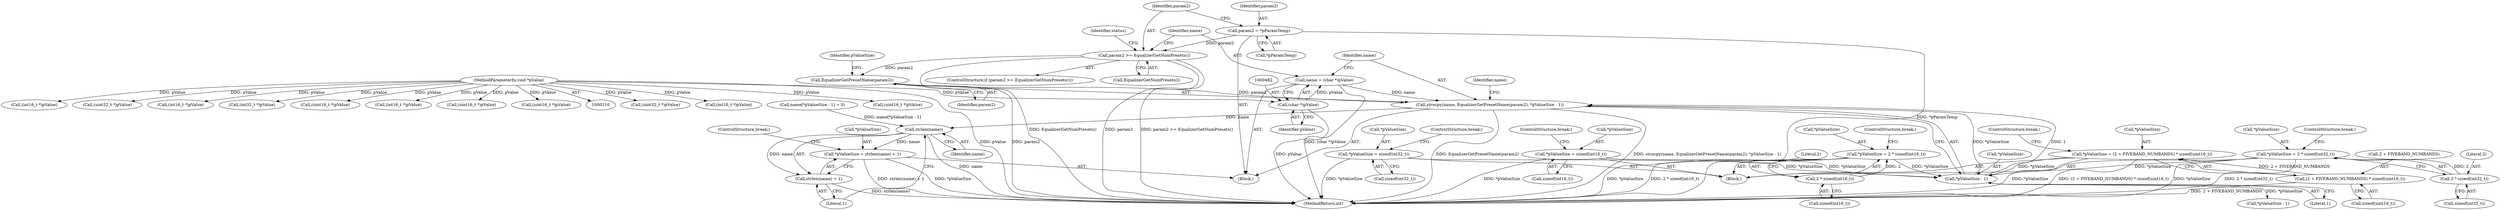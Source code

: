 digraph "0_Android_c66c43ad571ed2590dcd55a762c73c90d9744bac@API" {
"1000484" [label="(Call,strncpy(name, EqualizerGetPresetName(param2), *pValueSize - 1))"];
"1000479" [label="(Call,name = (char *)pValue)"];
"1000481" [label="(Call,(char *)pValue)"];
"1000114" [label="(MethodParameterIn,void *pValue)"];
"1000486" [label="(Call,EqualizerGetPresetName(param2))"];
"1000470" [label="(Call,param2 >= EqualizerGetNumPresets())"];
"1000465" [label="(Call,param2 = *pParamTemp)"];
"1000488" [label="(Call,*pValueSize - 1)"];
"1000258" [label="(Call,*pValueSize = (2 + FIVEBAND_NUMBANDS) * sizeof(uint16_t))"];
"1000261" [label="(Call,(2 + FIVEBAND_NUMBANDS) * sizeof(uint16_t))"];
"1000208" [label="(Call,*pValueSize = 2 * sizeof(int32_t))"];
"1000211" [label="(Call,2 * sizeof(int32_t))"];
"1000183" [label="(Call,*pValueSize = 2 * sizeof(int16_t))"];
"1000186" [label="(Call,2 * sizeof(int16_t))"];
"1000231" [label="(Call,*pValueSize = sizeof(int32_t))"];
"1000160" [label="(Call,*pValueSize = sizeof(int16_t))"];
"1000504" [label="(Call,strlen(name))"];
"1000500" [label="(Call,*pValueSize = strlen(name) + 1)"];
"1000503" [label="(Call,strlen(name) + 1)"];
"1000465" [label="(Call,param2 = *pParamTemp)"];
"1000422" [label="(Call,(uint32_t *)pValue)"];
"1000234" [label="(Call,sizeof(int32_t))"];
"1000472" [label="(Call,EqualizerGetNumPresets())"];
"1000261" [label="(Call,(2 + FIVEBAND_NUMBANDS) * sizeof(uint16_t))"];
"1000490" [label="(Identifier,pValueSize)"];
"1000265" [label="(Call,sizeof(uint16_t))"];
"1000258" [label="(Call,*pValueSize = (2 + FIVEBAND_NUMBANDS) * sizeof(uint16_t))"];
"1000211" [label="(Call,2 * sizeof(int32_t))"];
"1000467" [label="(Call,*pParamTemp)"];
"1000504" [label="(Call,strlen(name))"];
"1000291" [label="(Call,(int16_t *)pValue)"];
"1000160" [label="(Call,*pValueSize = sizeof(int16_t))"];
"1000491" [label="(Literal,1)"];
"1000494" [label="(Identifier,name)"];
"1000483" [label="(Identifier,pValue)"];
"1000466" [label="(Identifier,param2)"];
"1000213" [label="(Call,sizeof(int32_t))"];
"1000277" [label="(Block,)"];
"1000500" [label="(Call,*pValueSize = strlen(name) + 1)"];
"1000184" [label="(Call,*pValueSize)"];
"1000567" [label="(MethodReturn,int)"];
"1000208" [label="(Call,*pValueSize = 2 * sizeof(int32_t))"];
"1000165" [label="(ControlStructure,break;)"];
"1000446" [label="(Call,(uint16_t *)pValue)"];
"1000481" [label="(Call,(char *)pValue)"];
"1000232" [label="(Call,*pValueSize)"];
"1000513" [label="(Call,(int16_t *)pValue)"];
"1000492" [label="(Call,name[*pValueSize - 1] = 0)"];
"1000479" [label="(Call,name = (char *)pValue)"];
"1000231" [label="(Call,*pValueSize = sizeof(int32_t))"];
"1000212" [label="(Literal,2)"];
"1000506" [label="(Literal,1)"];
"1000480" [label="(Identifier,name)"];
"1000114" [label="(MethodParameterIn,void *pValue)"];
"1000262" [label="(Call,2 + FIVEBAND_NUMBANDS)"];
"1000163" [label="(Call,sizeof(int16_t))"];
"1000186" [label="(Call,2 * sizeof(int16_t))"];
"1000190" [label="(ControlStructure,break;)"];
"1000485" [label="(Identifier,name)"];
"1000488" [label="(Call,*pValueSize - 1)"];
"1000161" [label="(Call,*pValueSize)"];
"1000418" [label="(Call,(uint32_t *)pValue)"];
"1000507" [label="(ControlStructure,break;)"];
"1000337" [label="(Call,(int16_t *)pValue)"];
"1000188" [label="(Call,sizeof(int16_t))"];
"1000378" [label="(Call,(int32_t *)pValue)"];
"1000484" [label="(Call,strncpy(name, EqualizerGetPresetName(param2), *pValueSize - 1))"];
"1000457" [label="(Call,(uint16_t *)pValue)"];
"1000187" [label="(Literal,2)"];
"1000503" [label="(Call,strlen(name) + 1)"];
"1000469" [label="(ControlStructure,if (param2 >= EqualizerGetNumPresets()))"];
"1000267" [label="(ControlStructure,break;)"];
"1000183" [label="(Call,*pValueSize = 2 * sizeof(int16_t))"];
"1000299" [label="(Call,(int16_t *)pValue)"];
"1000486" [label="(Call,EqualizerGetPresetName(param2))"];
"1000501" [label="(Call,*pValueSize)"];
"1000470" [label="(Call,param2 >= EqualizerGetNumPresets())"];
"1000259" [label="(Call,*pValueSize)"];
"1000209" [label="(Call,*pValueSize)"];
"1000434" [label="(Call,(uint16_t *)pValue)"];
"1000475" [label="(Identifier,status)"];
"1000471" [label="(Identifier,param2)"];
"1000140" [label="(Block,)"];
"1000505" [label="(Identifier,name)"];
"1000215" [label="(ControlStructure,break;)"];
"1000236" [label="(ControlStructure,break;)"];
"1000281" [label="(Call,(uint16_t *)pValue)"];
"1000487" [label="(Identifier,param2)"];
"1000495" [label="(Call,*pValueSize - 1)"];
"1000489" [label="(Call,*pValueSize)"];
"1000484" -> "1000277"  [label="AST: "];
"1000484" -> "1000488"  [label="CFG: "];
"1000485" -> "1000484"  [label="AST: "];
"1000486" -> "1000484"  [label="AST: "];
"1000488" -> "1000484"  [label="AST: "];
"1000494" -> "1000484"  [label="CFG: "];
"1000484" -> "1000567"  [label="DDG: EqualizerGetPresetName(param2)"];
"1000484" -> "1000567"  [label="DDG: strncpy(name, EqualizerGetPresetName(param2), *pValueSize - 1)"];
"1000479" -> "1000484"  [label="DDG: name"];
"1000486" -> "1000484"  [label="DDG: param2"];
"1000488" -> "1000484"  [label="DDG: *pValueSize"];
"1000488" -> "1000484"  [label="DDG: 1"];
"1000484" -> "1000504"  [label="DDG: name"];
"1000479" -> "1000277"  [label="AST: "];
"1000479" -> "1000481"  [label="CFG: "];
"1000480" -> "1000479"  [label="AST: "];
"1000481" -> "1000479"  [label="AST: "];
"1000485" -> "1000479"  [label="CFG: "];
"1000479" -> "1000567"  [label="DDG: (char *)pValue"];
"1000481" -> "1000479"  [label="DDG: pValue"];
"1000481" -> "1000483"  [label="CFG: "];
"1000482" -> "1000481"  [label="AST: "];
"1000483" -> "1000481"  [label="AST: "];
"1000481" -> "1000567"  [label="DDG: pValue"];
"1000114" -> "1000481"  [label="DDG: pValue"];
"1000114" -> "1000110"  [label="AST: "];
"1000114" -> "1000567"  [label="DDG: pValue"];
"1000114" -> "1000281"  [label="DDG: pValue"];
"1000114" -> "1000291"  [label="DDG: pValue"];
"1000114" -> "1000299"  [label="DDG: pValue"];
"1000114" -> "1000337"  [label="DDG: pValue"];
"1000114" -> "1000378"  [label="DDG: pValue"];
"1000114" -> "1000418"  [label="DDG: pValue"];
"1000114" -> "1000422"  [label="DDG: pValue"];
"1000114" -> "1000434"  [label="DDG: pValue"];
"1000114" -> "1000446"  [label="DDG: pValue"];
"1000114" -> "1000457"  [label="DDG: pValue"];
"1000114" -> "1000513"  [label="DDG: pValue"];
"1000486" -> "1000487"  [label="CFG: "];
"1000487" -> "1000486"  [label="AST: "];
"1000490" -> "1000486"  [label="CFG: "];
"1000486" -> "1000567"  [label="DDG: param2"];
"1000470" -> "1000486"  [label="DDG: param2"];
"1000470" -> "1000469"  [label="AST: "];
"1000470" -> "1000472"  [label="CFG: "];
"1000471" -> "1000470"  [label="AST: "];
"1000472" -> "1000470"  [label="AST: "];
"1000475" -> "1000470"  [label="CFG: "];
"1000480" -> "1000470"  [label="CFG: "];
"1000470" -> "1000567"  [label="DDG: EqualizerGetNumPresets()"];
"1000470" -> "1000567"  [label="DDG: param2"];
"1000470" -> "1000567"  [label="DDG: param2 >= EqualizerGetNumPresets()"];
"1000465" -> "1000470"  [label="DDG: param2"];
"1000465" -> "1000277"  [label="AST: "];
"1000465" -> "1000467"  [label="CFG: "];
"1000466" -> "1000465"  [label="AST: "];
"1000467" -> "1000465"  [label="AST: "];
"1000471" -> "1000465"  [label="CFG: "];
"1000465" -> "1000567"  [label="DDG: *pParamTemp"];
"1000488" -> "1000491"  [label="CFG: "];
"1000489" -> "1000488"  [label="AST: "];
"1000491" -> "1000488"  [label="AST: "];
"1000258" -> "1000488"  [label="DDG: *pValueSize"];
"1000208" -> "1000488"  [label="DDG: *pValueSize"];
"1000183" -> "1000488"  [label="DDG: *pValueSize"];
"1000231" -> "1000488"  [label="DDG: *pValueSize"];
"1000160" -> "1000488"  [label="DDG: *pValueSize"];
"1000488" -> "1000495"  [label="DDG: *pValueSize"];
"1000258" -> "1000140"  [label="AST: "];
"1000258" -> "1000261"  [label="CFG: "];
"1000259" -> "1000258"  [label="AST: "];
"1000261" -> "1000258"  [label="AST: "];
"1000267" -> "1000258"  [label="CFG: "];
"1000258" -> "1000567"  [label="DDG: *pValueSize"];
"1000258" -> "1000567"  [label="DDG: (2 + FIVEBAND_NUMBANDS) * sizeof(uint16_t)"];
"1000261" -> "1000258"  [label="DDG: 2 + FIVEBAND_NUMBANDS"];
"1000261" -> "1000265"  [label="CFG: "];
"1000262" -> "1000261"  [label="AST: "];
"1000265" -> "1000261"  [label="AST: "];
"1000261" -> "1000567"  [label="DDG: 2 + FIVEBAND_NUMBANDS"];
"1000208" -> "1000140"  [label="AST: "];
"1000208" -> "1000211"  [label="CFG: "];
"1000209" -> "1000208"  [label="AST: "];
"1000211" -> "1000208"  [label="AST: "];
"1000215" -> "1000208"  [label="CFG: "];
"1000208" -> "1000567"  [label="DDG: *pValueSize"];
"1000208" -> "1000567"  [label="DDG: 2 * sizeof(int32_t)"];
"1000211" -> "1000208"  [label="DDG: 2"];
"1000211" -> "1000213"  [label="CFG: "];
"1000212" -> "1000211"  [label="AST: "];
"1000213" -> "1000211"  [label="AST: "];
"1000183" -> "1000140"  [label="AST: "];
"1000183" -> "1000186"  [label="CFG: "];
"1000184" -> "1000183"  [label="AST: "];
"1000186" -> "1000183"  [label="AST: "];
"1000190" -> "1000183"  [label="CFG: "];
"1000183" -> "1000567"  [label="DDG: 2 * sizeof(int16_t)"];
"1000183" -> "1000567"  [label="DDG: *pValueSize"];
"1000186" -> "1000183"  [label="DDG: 2"];
"1000186" -> "1000188"  [label="CFG: "];
"1000187" -> "1000186"  [label="AST: "];
"1000188" -> "1000186"  [label="AST: "];
"1000231" -> "1000140"  [label="AST: "];
"1000231" -> "1000234"  [label="CFG: "];
"1000232" -> "1000231"  [label="AST: "];
"1000234" -> "1000231"  [label="AST: "];
"1000236" -> "1000231"  [label="CFG: "];
"1000231" -> "1000567"  [label="DDG: *pValueSize"];
"1000160" -> "1000140"  [label="AST: "];
"1000160" -> "1000163"  [label="CFG: "];
"1000161" -> "1000160"  [label="AST: "];
"1000163" -> "1000160"  [label="AST: "];
"1000165" -> "1000160"  [label="CFG: "];
"1000160" -> "1000567"  [label="DDG: *pValueSize"];
"1000504" -> "1000503"  [label="AST: "];
"1000504" -> "1000505"  [label="CFG: "];
"1000505" -> "1000504"  [label="AST: "];
"1000506" -> "1000504"  [label="CFG: "];
"1000504" -> "1000567"  [label="DDG: name"];
"1000504" -> "1000500"  [label="DDG: name"];
"1000504" -> "1000503"  [label="DDG: name"];
"1000492" -> "1000504"  [label="DDG: name[*pValueSize - 1]"];
"1000500" -> "1000277"  [label="AST: "];
"1000500" -> "1000503"  [label="CFG: "];
"1000501" -> "1000500"  [label="AST: "];
"1000503" -> "1000500"  [label="AST: "];
"1000507" -> "1000500"  [label="CFG: "];
"1000500" -> "1000567"  [label="DDG: strlen(name) + 1"];
"1000500" -> "1000567"  [label="DDG: *pValueSize"];
"1000503" -> "1000506"  [label="CFG: "];
"1000506" -> "1000503"  [label="AST: "];
"1000503" -> "1000567"  [label="DDG: strlen(name)"];
}

